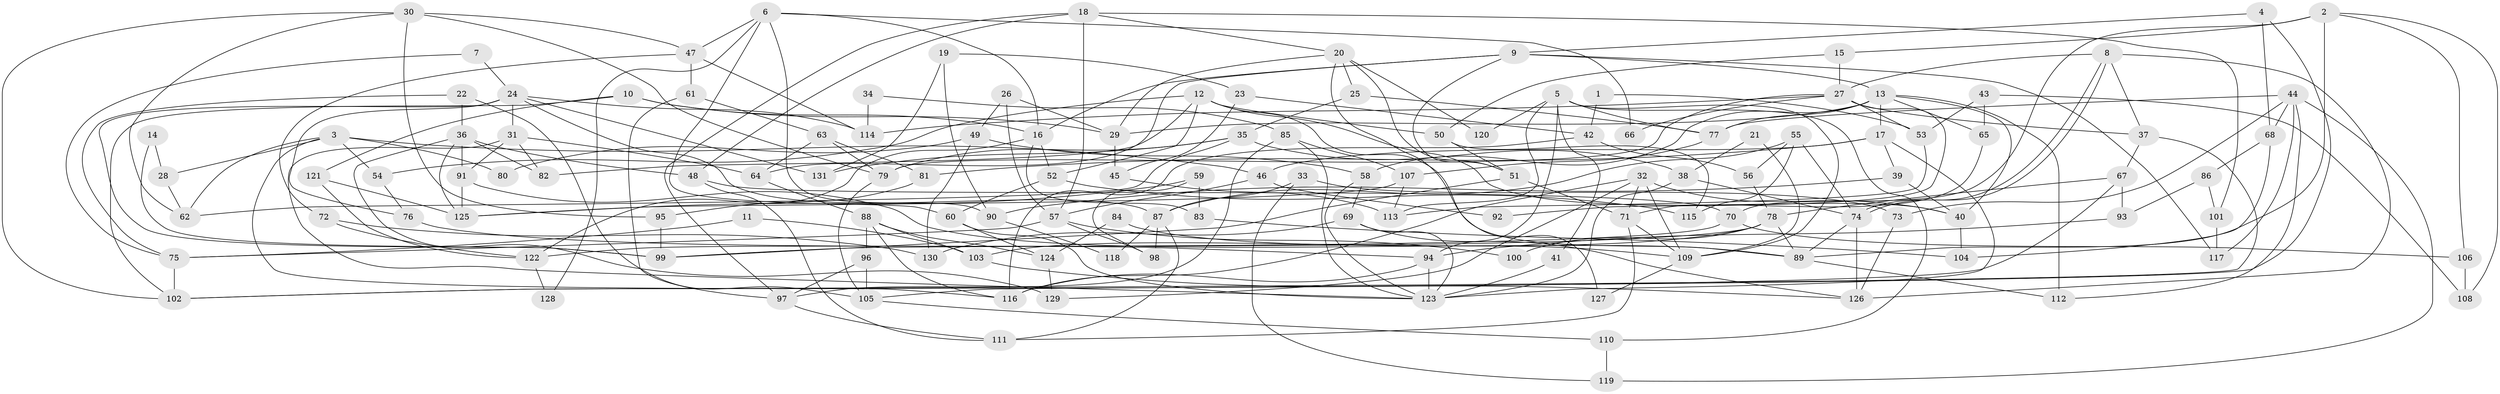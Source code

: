 // Generated by graph-tools (version 1.1) at 2025/35/03/09/25 02:35:57]
// undirected, 131 vertices, 262 edges
graph export_dot {
graph [start="1"]
  node [color=gray90,style=filled];
  1;
  2;
  3;
  4;
  5;
  6;
  7;
  8;
  9;
  10;
  11;
  12;
  13;
  14;
  15;
  16;
  17;
  18;
  19;
  20;
  21;
  22;
  23;
  24;
  25;
  26;
  27;
  28;
  29;
  30;
  31;
  32;
  33;
  34;
  35;
  36;
  37;
  38;
  39;
  40;
  41;
  42;
  43;
  44;
  45;
  46;
  47;
  48;
  49;
  50;
  51;
  52;
  53;
  54;
  55;
  56;
  57;
  58;
  59;
  60;
  61;
  62;
  63;
  64;
  65;
  66;
  67;
  68;
  69;
  70;
  71;
  72;
  73;
  74;
  75;
  76;
  77;
  78;
  79;
  80;
  81;
  82;
  83;
  84;
  85;
  86;
  87;
  88;
  89;
  90;
  91;
  92;
  93;
  94;
  95;
  96;
  97;
  98;
  99;
  100;
  101;
  102;
  103;
  104;
  105;
  106;
  107;
  108;
  109;
  110;
  111;
  112;
  113;
  114;
  115;
  116;
  117;
  118;
  119;
  120;
  121;
  122;
  123;
  124;
  125;
  126;
  127;
  128;
  129;
  130;
  131;
  1 -- 53;
  1 -- 42;
  2 -- 70;
  2 -- 89;
  2 -- 15;
  2 -- 106;
  2 -- 108;
  3 -- 62;
  3 -- 116;
  3 -- 28;
  3 -- 46;
  3 -- 54;
  3 -- 80;
  4 -- 105;
  4 -- 9;
  4 -- 68;
  5 -- 94;
  5 -- 110;
  5 -- 41;
  5 -- 77;
  5 -- 109;
  5 -- 113;
  5 -- 120;
  6 -- 60;
  6 -- 47;
  6 -- 16;
  6 -- 66;
  6 -- 90;
  6 -- 128;
  7 -- 24;
  7 -- 75;
  8 -- 126;
  8 -- 74;
  8 -- 74;
  8 -- 27;
  8 -- 37;
  9 -- 64;
  9 -- 51;
  9 -- 13;
  9 -- 16;
  9 -- 117;
  10 -- 16;
  10 -- 102;
  10 -- 29;
  10 -- 121;
  11 -- 75;
  11 -- 103;
  12 -- 89;
  12 -- 40;
  12 -- 50;
  12 -- 52;
  12 -- 54;
  12 -- 82;
  13 -- 65;
  13 -- 17;
  13 -- 29;
  13 -- 40;
  13 -- 58;
  13 -- 77;
  13 -- 112;
  14 -- 99;
  14 -- 28;
  15 -- 27;
  15 -- 50;
  16 -- 52;
  16 -- 83;
  16 -- 122;
  17 -- 46;
  17 -- 39;
  17 -- 81;
  17 -- 123;
  18 -- 97;
  18 -- 48;
  18 -- 20;
  18 -- 57;
  18 -- 101;
  19 -- 90;
  19 -- 131;
  19 -- 23;
  20 -- 29;
  20 -- 25;
  20 -- 51;
  20 -- 120;
  20 -- 127;
  21 -- 38;
  21 -- 109;
  22 -- 105;
  22 -- 36;
  22 -- 75;
  23 -- 45;
  23 -- 42;
  24 -- 76;
  24 -- 31;
  24 -- 87;
  24 -- 99;
  24 -- 114;
  24 -- 131;
  25 -- 77;
  25 -- 35;
  26 -- 29;
  26 -- 57;
  26 -- 49;
  27 -- 114;
  27 -- 37;
  27 -- 53;
  27 -- 66;
  27 -- 79;
  27 -- 92;
  28 -- 62;
  29 -- 45;
  30 -- 95;
  30 -- 102;
  30 -- 47;
  30 -- 62;
  30 -- 79;
  31 -- 123;
  31 -- 64;
  31 -- 82;
  31 -- 91;
  32 -- 109;
  32 -- 116;
  32 -- 40;
  32 -- 71;
  32 -- 129;
  33 -- 73;
  33 -- 87;
  33 -- 119;
  34 -- 85;
  34 -- 114;
  35 -- 79;
  35 -- 38;
  35 -- 62;
  35 -- 131;
  36 -- 91;
  36 -- 82;
  36 -- 48;
  36 -- 125;
  36 -- 129;
  37 -- 67;
  37 -- 102;
  38 -- 74;
  38 -- 123;
  39 -- 40;
  39 -- 90;
  40 -- 104;
  41 -- 123;
  42 -- 56;
  42 -- 116;
  43 -- 53;
  43 -- 108;
  43 -- 65;
  44 -- 112;
  44 -- 77;
  44 -- 68;
  44 -- 73;
  44 -- 117;
  44 -- 119;
  45 -- 113;
  46 -- 57;
  46 -- 92;
  47 -- 72;
  47 -- 61;
  47 -- 114;
  48 -- 111;
  48 -- 70;
  49 -- 58;
  49 -- 80;
  49 -- 130;
  50 -- 51;
  50 -- 115;
  51 -- 71;
  51 -- 99;
  52 -- 60;
  52 -- 115;
  53 -- 113;
  54 -- 76;
  55 -- 115;
  55 -- 74;
  55 -- 56;
  55 -- 87;
  56 -- 78;
  57 -- 98;
  57 -- 75;
  57 -- 100;
  58 -- 123;
  58 -- 69;
  59 -- 125;
  59 -- 83;
  59 -- 98;
  60 -- 123;
  60 -- 124;
  61 -- 97;
  61 -- 63;
  63 -- 79;
  63 -- 64;
  63 -- 81;
  64 -- 88;
  65 -- 71;
  67 -- 102;
  67 -- 78;
  67 -- 93;
  68 -- 86;
  68 -- 104;
  69 -- 123;
  69 -- 126;
  69 -- 130;
  70 -- 99;
  70 -- 106;
  71 -- 109;
  71 -- 111;
  72 -- 130;
  72 -- 122;
  73 -- 126;
  74 -- 126;
  74 -- 89;
  75 -- 102;
  76 -- 94;
  77 -- 107;
  78 -- 122;
  78 -- 89;
  78 -- 100;
  78 -- 103;
  79 -- 105;
  81 -- 95;
  83 -- 104;
  84 -- 124;
  84 -- 89;
  85 -- 123;
  85 -- 107;
  85 -- 97;
  86 -- 101;
  86 -- 93;
  87 -- 98;
  87 -- 111;
  87 -- 118;
  88 -- 124;
  88 -- 116;
  88 -- 96;
  88 -- 103;
  89 -- 112;
  90 -- 118;
  91 -- 109;
  91 -- 125;
  93 -- 94;
  94 -- 123;
  94 -- 116;
  95 -- 99;
  96 -- 97;
  96 -- 105;
  97 -- 111;
  101 -- 117;
  103 -- 126;
  105 -- 110;
  106 -- 108;
  107 -- 125;
  107 -- 113;
  109 -- 127;
  110 -- 119;
  121 -- 125;
  121 -- 122;
  122 -- 128;
  124 -- 129;
}
